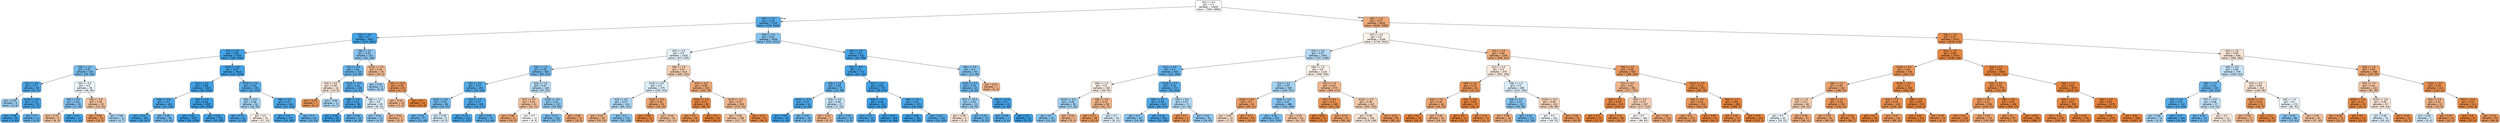 digraph Tree {
node [shape=box, style="filled, rounded", color="black", fontname=helvetica] ;
edge [fontname=helvetica] ;
0 [label="X[2] <= 0.5\ngini = 0.5\nsamples = 14000\nvalue = [7004, 6996]", fillcolor="#ffffff"] ;
1 [label="X[6] <= 1.5\ngini = 0.22\nsamples = 5745\nvalue = [739, 5006]", fillcolor="#56abe9"] ;
0 -> 1 [labeldistance=2.5, labelangle=45, headlabel="True"] ;
2 [label="X[0] <= 3.5\ngini = 0.1\nsamples = 3907\nvalue = [214, 3693]", fillcolor="#44a3e7"] ;
1 -> 2 ;
3 [label="X[3] <= 3.5\ngini = 0.09\nsamples = 3754\nvalue = [169, 3585]", fillcolor="#42a2e6"] ;
2 -> 3 ;
4 [label="X[8] <= 1.5\ngini = 0.37\nsamples = 140\nvalue = [34, 106]", fillcolor="#79bced"] ;
3 -> 4 ;
5 [label="X[1] <= 0.5\ngini = 0.17\nsamples = 85\nvalue = [8, 77]", fillcolor="#4ea7e8"] ;
4 -> 5 ;
6 [label="gini = 0.44\nsamples = 9\nvalue = [3, 6]", fillcolor="#9ccef2"] ;
5 -> 6 ;
7 [label="X[10] <= 4.5\ngini = 0.12\nsamples = 76\nvalue = [5, 71]", fillcolor="#47a4e7"] ;
5 -> 7 ;
8 [label="gini = 0.09\nsamples = 65\nvalue = [3, 62]", fillcolor="#43a2e6"] ;
7 -> 8 ;
9 [label="gini = 0.3\nsamples = 11\nvalue = [2, 9]", fillcolor="#65b3eb"] ;
7 -> 9 ;
10 [label="X[0] <= 0.5\ngini = 0.5\nsamples = 55\nvalue = [26, 29]", fillcolor="#ebf5fc"] ;
4 -> 10 ;
11 [label="X[9] <= 0.5\ngini = 0.39\nsamples = 26\nvalue = [7, 19]", fillcolor="#82c1ef"] ;
10 -> 11 ;
12 [label="gini = 0.44\nsamples = 9\nvalue = [6, 3]", fillcolor="#f2c09c"] ;
11 -> 12 ;
13 [label="gini = 0.11\nsamples = 17\nvalue = [1, 16]", fillcolor="#45a3e7"] ;
11 -> 13 ;
14 [label="X[6] <= 0.5\ngini = 0.45\nsamples = 29\nvalue = [19, 10]", fillcolor="#f3c3a1"] ;
10 -> 14 ;
15 [label="gini = 0.28\nsamples = 18\nvalue = [15, 3]", fillcolor="#ea9a61"] ;
14 -> 15 ;
16 [label="gini = 0.46\nsamples = 11\nvalue = [4, 7]", fillcolor="#aad5f4"] ;
14 -> 16 ;
17 [label="X[10] <= 4.5\ngini = 0.07\nsamples = 3614\nvalue = [135, 3479]", fillcolor="#41a1e6"] ;
3 -> 17 ;
18 [label="X[1] <= 0.5\ngini = 0.06\nsamples = 3320\nvalue = [94, 3226]", fillcolor="#3fa0e6"] ;
17 -> 18 ;
19 [label="X[8] <= 3.5\ngini = 0.17\nsamples = 323\nvalue = [31, 292]", fillcolor="#4ea7e8"] ;
18 -> 19 ;
20 [label="gini = 0.13\nsamples = 265\nvalue = [18, 247]", fillcolor="#47a4e7"] ;
19 -> 20 ;
21 [label="gini = 0.35\nsamples = 58\nvalue = [13, 45]", fillcolor="#72b9ed"] ;
19 -> 21 ;
22 [label="X[0] <= 1.5\ngini = 0.04\nsamples = 2997\nvalue = [63, 2934]", fillcolor="#3d9fe6"] ;
18 -> 22 ;
23 [label="gini = 0.02\nsamples = 2267\nvalue = [28, 2239]", fillcolor="#3b9ee5"] ;
22 -> 23 ;
24 [label="gini = 0.09\nsamples = 730\nvalue = [35, 695]", fillcolor="#43a2e6"] ;
22 -> 24 ;
25 [label="X[10] <= 5.5\ngini = 0.24\nsamples = 294\nvalue = [41, 253]", fillcolor="#59ade9"] ;
17 -> 25 ;
26 [label="X[0] <= 0.5\ngini = 0.46\nsamples = 54\nvalue = [19, 35]", fillcolor="#a4d2f3"] ;
25 -> 26 ;
27 [label="gini = 0.17\nsamples = 22\nvalue = [2, 20]", fillcolor="#4da7e8"] ;
26 -> 27 ;
28 [label="gini = 0.5\nsamples = 32\nvalue = [17, 15]", fillcolor="#fcf0e8"] ;
26 -> 28 ;
29 [label="X[8] <= 2.5\ngini = 0.17\nsamples = 240\nvalue = [22, 218]", fillcolor="#4da7e8"] ;
25 -> 29 ;
30 [label="gini = 0.11\nsamples = 175\nvalue = [10, 165]", fillcolor="#45a3e7"] ;
29 -> 30 ;
31 [label="gini = 0.3\nsamples = 65\nvalue = [12, 53]", fillcolor="#66b3eb"] ;
29 -> 31 ;
32 [label="X[8] <= 3.5\ngini = 0.42\nsamples = 153\nvalue = [45, 108]", fillcolor="#8bc6f0"] ;
2 -> 32 ;
33 [label="X[1] <= 0.5\ngini = 0.32\nsamples = 124\nvalue = [25, 99]", fillcolor="#6bb6ec"] ;
32 -> 33 ;
34 [label="X[3] <= 8.5\ngini = 0.49\nsamples = 18\nvalue = [10, 8]", fillcolor="#fae6d7"] ;
33 -> 34 ;
35 [label="gini = 0.24\nsamples = 7\nvalue = [6, 1]", fillcolor="#e9965a"] ;
34 -> 35 ;
36 [label="gini = 0.46\nsamples = 11\nvalue = [4, 7]", fillcolor="#aad5f4"] ;
34 -> 36 ;
37 [label="X[10] <= 3.5\ngini = 0.24\nsamples = 106\nvalue = [15, 91]", fillcolor="#5aade9"] ;
33 -> 37 ;
38 [label="X[8] <= 1.5\ngini = 0.13\nsamples = 86\nvalue = [6, 80]", fillcolor="#48a4e7"] ;
37 -> 38 ;
39 [label="gini = 0.06\nsamples = 62\nvalue = [2, 60]", fillcolor="#40a0e6"] ;
38 -> 39 ;
40 [label="gini = 0.28\nsamples = 24\nvalue = [4, 20]", fillcolor="#61b1ea"] ;
38 -> 40 ;
41 [label="X[8] <= 1.5\ngini = 0.5\nsamples = 20\nvalue = [9, 11]", fillcolor="#dbedfa"] ;
37 -> 41 ;
42 [label="gini = 0.43\nsamples = 13\nvalue = [4, 9]", fillcolor="#91c9f1"] ;
41 -> 42 ;
43 [label="gini = 0.41\nsamples = 7\nvalue = [5, 2]", fillcolor="#efb388"] ;
41 -> 43 ;
44 [label="X[10] <= 1.5\ngini = 0.43\nsamples = 29\nvalue = [20, 9]", fillcolor="#f1ba92"] ;
32 -> 44 ;
45 [label="gini = 0.44\nsamples = 9\nvalue = [3, 6]", fillcolor="#9ccef2"] ;
44 -> 45 ;
46 [label="X[3] <= 13.5\ngini = 0.26\nsamples = 20\nvalue = [17, 3]", fillcolor="#ea975c"] ;
44 -> 46 ;
47 [label="gini = 0.42\nsamples = 10\nvalue = [7, 3]", fillcolor="#f0b78e"] ;
46 -> 47 ;
48 [label="gini = 0.0\nsamples = 10\nvalue = [10, 0]", fillcolor="#e58139"] ;
46 -> 48 ;
49 [label="X[6] <= 2.5\ngini = 0.41\nsamples = 1838\nvalue = [525, 1313]", fillcolor="#88c4ef"] ;
1 -> 49 ;
50 [label="X[0] <= 0.5\ngini = 0.5\nsamples = 1016\nvalue = [471, 545]", fillcolor="#e4f2fb"] ;
49 -> 50 ;
51 [label="X[8] <= 1.5\ngini = 0.35\nsamples = 403\nvalue = [90, 313]", fillcolor="#72b9ec"] ;
50 -> 51 ;
52 [label="X[3] <= 9.5\ngini = 0.23\nsamples = 255\nvalue = [33, 222]", fillcolor="#56ace9"] ;
51 -> 52 ;
53 [label="X[10] <= 4.5\ngini = 0.35\nsamples = 66\nvalue = [15, 51]", fillcolor="#73baed"] ;
52 -> 53 ;
54 [label="gini = 0.31\nsamples = 57\nvalue = [11, 46]", fillcolor="#68b4eb"] ;
53 -> 54 ;
55 [label="gini = 0.49\nsamples = 9\nvalue = [4, 5]", fillcolor="#d7ebfa"] ;
53 -> 55 ;
56 [label="X[1] <= 1.5\ngini = 0.17\nsamples = 189\nvalue = [18, 171]", fillcolor="#4ea7e8"] ;
52 -> 56 ;
57 [label="gini = 0.12\nsamples = 114\nvalue = [7, 107]", fillcolor="#46a3e7"] ;
56 -> 57 ;
58 [label="gini = 0.25\nsamples = 75\nvalue = [11, 64]", fillcolor="#5baee9"] ;
56 -> 58 ;
59 [label="X[3] <= 7.5\ngini = 0.47\nsamples = 148\nvalue = [57, 91]", fillcolor="#b5daf5"] ;
51 -> 59 ;
60 [label="X[7] <= 0.5\ngini = 0.44\nsamples = 33\nvalue = [22, 11]", fillcolor="#f2c09c"] ;
59 -> 60 ;
61 [label="gini = 0.36\nsamples = 21\nvalue = [16, 5]", fillcolor="#eda877"] ;
60 -> 61 ;
62 [label="gini = 0.5\nsamples = 12\nvalue = [6, 6]", fillcolor="#ffffff"] ;
60 -> 62 ;
63 [label="X[10] <= 4.5\ngini = 0.42\nsamples = 115\nvalue = [35, 80]", fillcolor="#90c8f0"] ;
59 -> 63 ;
64 [label="gini = 0.37\nsamples = 102\nvalue = [25, 77]", fillcolor="#79bded"] ;
63 -> 64 ;
65 [label="gini = 0.36\nsamples = 13\nvalue = [10, 3]", fillcolor="#eda774"] ;
63 -> 65 ;
66 [label="X[8] <= 1.5\ngini = 0.47\nsamples = 613\nvalue = [381, 232]", fillcolor="#f5ceb2"] ;
50 -> 66 ;
67 [label="X[10] <= 4.5\ngini = 0.5\nsamples = 279\nvalue = [126, 153]", fillcolor="#dceefa"] ;
66 -> 67 ;
68 [label="X[3] <= 6.5\ngini = 0.47\nsamples = 224\nvalue = [83, 141]", fillcolor="#aed7f4"] ;
67 -> 68 ;
69 [label="gini = 0.41\nsamples = 46\nvalue = [33, 13]", fillcolor="#efb387"] ;
68 -> 69 ;
70 [label="gini = 0.4\nsamples = 178\nvalue = [50, 128]", fillcolor="#86c3ef"] ;
68 -> 70 ;
71 [label="X[10] <= 5.5\ngini = 0.34\nsamples = 55\nvalue = [43, 12]", fillcolor="#eca470"] ;
67 -> 71 ;
72 [label="gini = 0.09\nsamples = 22\nvalue = [21, 1]", fillcolor="#e68742"] ;
71 -> 72 ;
73 [label="gini = 0.44\nsamples = 33\nvalue = [22, 11]", fillcolor="#f2c09c"] ;
71 -> 73 ;
74 [label="X[3] <= 6.5\ngini = 0.36\nsamples = 334\nvalue = [255, 79]", fillcolor="#eda876"] ;
66 -> 74 ;
75 [label="X[10] <= 2.5\ngini = 0.11\nsamples = 85\nvalue = [80, 5]", fillcolor="#e78945"] ;
74 -> 75 ;
76 [label="gini = 0.2\nsamples = 45\nvalue = [40, 5]", fillcolor="#e89152"] ;
75 -> 76 ;
77 [label="gini = 0.0\nsamples = 40\nvalue = [40, 0]", fillcolor="#e58139"] ;
75 -> 77 ;
78 [label="X[10] <= 4.5\ngini = 0.42\nsamples = 249\nvalue = [175, 74]", fillcolor="#f0b68d"] ;
74 -> 78 ;
79 [label="gini = 0.46\nsamples = 198\nvalue = [127, 71]", fillcolor="#f4c7a8"] ;
78 -> 79 ;
80 [label="gini = 0.11\nsamples = 51\nvalue = [48, 3]", fillcolor="#e78945"] ;
78 -> 80 ;
81 [label="X[0] <= 3.5\ngini = 0.12\nsamples = 822\nvalue = [54, 768]", fillcolor="#47a4e7"] ;
49 -> 81 ;
82 [label="X[3] <= 6.5\ngini = 0.1\nsamples = 772\nvalue = [40, 732]", fillcolor="#44a2e6"] ;
81 -> 82 ;
83 [label="X[8] <= 2.5\ngini = 0.28\nsamples = 71\nvalue = [12, 59]", fillcolor="#61b1ea"] ;
82 -> 83 ;
84 [label="X[10] <= 2.5\ngini = 0.17\nsamples = 54\nvalue = [5, 49]", fillcolor="#4da7e8"] ;
83 -> 84 ;
85 [label="gini = 0.05\nsamples = 36\nvalue = [1, 35]", fillcolor="#3fa0e6"] ;
84 -> 85 ;
86 [label="gini = 0.35\nsamples = 18\nvalue = [4, 14]", fillcolor="#72b9ec"] ;
84 -> 86 ;
87 [label="X[9] <= 0.5\ngini = 0.48\nsamples = 17\nvalue = [7, 10]", fillcolor="#c4e2f7"] ;
83 -> 87 ;
88 [label="gini = 0.41\nsamples = 7\nvalue = [5, 2]", fillcolor="#efb388"] ;
87 -> 88 ;
89 [label="gini = 0.32\nsamples = 10\nvalue = [2, 8]", fillcolor="#6ab6ec"] ;
87 -> 89 ;
90 [label="X[1] <= 1.5\ngini = 0.08\nsamples = 701\nvalue = [28, 673]", fillcolor="#41a1e6"] ;
82 -> 90 ;
91 [label="X[3] <= 7.5\ngini = 0.04\nsamples = 422\nvalue = [8, 414]", fillcolor="#3d9fe6"] ;
90 -> 91 ;
92 [label="gini = 0.17\nsamples = 22\nvalue = [2, 20]", fillcolor="#4da7e8"] ;
91 -> 92 ;
93 [label="gini = 0.03\nsamples = 400\nvalue = [6, 394]", fillcolor="#3c9ee5"] ;
91 -> 93 ;
94 [label="X[8] <= 1.5\ngini = 0.13\nsamples = 279\nvalue = [20, 259]", fillcolor="#48a5e7"] ;
90 -> 94 ;
95 [label="gini = 0.06\nsamples = 161\nvalue = [5, 156]", fillcolor="#3fa0e6"] ;
94 -> 95 ;
96 [label="gini = 0.22\nsamples = 118\nvalue = [15, 103]", fillcolor="#56abe9"] ;
94 -> 96 ;
97 [label="X[8] <= 3.5\ngini = 0.4\nsamples = 50\nvalue = [14, 36]", fillcolor="#86c3ef"] ;
81 -> 97 ;
98 [label="X[10] <= 2.5\ngini = 0.33\nsamples = 43\nvalue = [9, 34]", fillcolor="#6db7ec"] ;
97 -> 98 ;
99 [label="X[3] <= 10.5\ngini = 0.44\nsamples = 24\nvalue = [8, 16]", fillcolor="#9ccef2"] ;
98 -> 99 ;
100 [label="gini = 0.49\nsamples = 9\nvalue = [5, 4]", fillcolor="#fae6d7"] ;
99 -> 100 ;
101 [label="gini = 0.32\nsamples = 15\nvalue = [3, 12]", fillcolor="#6ab6ec"] ;
99 -> 101 ;
102 [label="X[3] <= 11.0\ngini = 0.1\nsamples = 19\nvalue = [1, 18]", fillcolor="#44a2e6"] ;
98 -> 102 ;
103 [label="gini = 0.24\nsamples = 7\nvalue = [1, 6]", fillcolor="#5aade9"] ;
102 -> 103 ;
104 [label="gini = 0.0\nsamples = 12\nvalue = [0, 12]", fillcolor="#399de5"] ;
102 -> 104 ;
105 [label="gini = 0.41\nsamples = 7\nvalue = [5, 2]", fillcolor="#efb388"] ;
97 -> 105 ;
106 [label="X[6] <= 1.5\ngini = 0.37\nsamples = 8255\nvalue = [6265, 1990]", fillcolor="#eda978"] ;
0 -> 106 [labeldistance=2.5, labelangle=-45, headlabel="False"] ;
107 [label="X[2] <= 4.5\ngini = 0.5\nsamples = 3236\nvalue = [1716, 1520]", fillcolor="#fcf1e8"] ;
106 -> 107 ;
108 [label="X[0] <= 0.5\ngini = 0.47\nsamples = 1943\nvalue = [747, 1196]", fillcolor="#b5daf5"] ;
107 -> 108 ;
109 [label="X[1] <= 0.5\ngini = 0.3\nsamples = 819\nvalue = [151, 668]", fillcolor="#66b3eb"] ;
108 -> 109 ;
110 [label="X[8] <= 1.5\ngini = 0.5\nsamples = 108\nvalue = [58, 50]", fillcolor="#fbeee4"] ;
109 -> 110 ;
111 [label="X[10] <= 4.5\ngini = 0.45\nsamples = 50\nvalue = [17, 33]", fillcolor="#9fcff2"] ;
110 -> 111 ;
112 [label="gini = 0.4\nsamples = 43\nvalue = [12, 31]", fillcolor="#86c3ef"] ;
111 -> 112 ;
113 [label="gini = 0.41\nsamples = 7\nvalue = [5, 2]", fillcolor="#efb388"] ;
111 -> 113 ;
114 [label="X[8] <= 4.5\ngini = 0.41\nsamples = 58\nvalue = [41, 17]", fillcolor="#f0b58b"] ;
110 -> 114 ;
115 [label="gini = 0.27\nsamples = 38\nvalue = [32, 6]", fillcolor="#ea995e"] ;
114 -> 115 ;
116 [label="gini = 0.5\nsamples = 20\nvalue = [9, 11]", fillcolor="#dbedfa"] ;
114 -> 116 ;
117 [label="X[10] <= 4.5\ngini = 0.23\nsamples = 711\nvalue = [93, 618]", fillcolor="#57ace9"] ;
109 -> 117 ;
118 [label="X[3] <= 5.5\ngini = 0.18\nsamples = 640\nvalue = [66, 574]", fillcolor="#50a8e8"] ;
117 -> 118 ;
119 [label="gini = 0.4\nsamples = 50\nvalue = [14, 36]", fillcolor="#86c3ef"] ;
118 -> 119 ;
120 [label="gini = 0.16\nsamples = 590\nvalue = [52, 538]", fillcolor="#4ca6e8"] ;
118 -> 120 ;
121 [label="X[3] <= 6.5\ngini = 0.47\nsamples = 71\nvalue = [27, 44]", fillcolor="#b2d9f5"] ;
117 -> 121 ;
122 [label="gini = 0.2\nsamples = 9\nvalue = [8, 1]", fillcolor="#e89152"] ;
121 -> 122 ;
123 [label="gini = 0.43\nsamples = 62\nvalue = [19, 43]", fillcolor="#90c8f0"] ;
121 -> 123 ;
124 [label="X[8] <= 1.5\ngini = 0.5\nsamples = 1124\nvalue = [596, 528]", fillcolor="#fcf1e8"] ;
108 -> 124 ;
125 [label="X[3] <= 4.5\ngini = 0.45\nsamples = 549\nvalue = [192, 357]", fillcolor="#a3d2f3"] ;
124 -> 125 ;
126 [label="X[10] <= 0.5\ngini = 0.3\nsamples = 61\nvalue = [50, 11]", fillcolor="#eb9d65"] ;
125 -> 126 ;
127 [label="gini = 0.49\nsamples = 12\nvalue = [7, 5]", fillcolor="#f8dbc6"] ;
126 -> 127 ;
128 [label="gini = 0.21\nsamples = 49\nvalue = [43, 6]", fillcolor="#e99355"] ;
126 -> 128 ;
129 [label="X[10] <= 4.5\ngini = 0.41\nsamples = 488\nvalue = [142, 346]", fillcolor="#8ac5f0"] ;
125 -> 129 ;
130 [label="gini = 0.36\nsamples = 425\nvalue = [101, 324]", fillcolor="#77bced"] ;
129 -> 130 ;
131 [label="gini = 0.45\nsamples = 63\nvalue = [41, 22]", fillcolor="#f3c5a3"] ;
129 -> 131 ;
132 [label="X[3] <= 7.5\ngini = 0.42\nsamples = 575\nvalue = [404, 171]", fillcolor="#f0b68d"] ;
124 -> 132 ;
133 [label="X[7] <= 0.5\ngini = 0.21\nsamples = 160\nvalue = [141, 19]", fillcolor="#e99254"] ;
132 -> 133 ;
134 [label="gini = 0.03\nsamples = 73\nvalue = [72, 1]", fillcolor="#e5833c"] ;
133 -> 134 ;
135 [label="gini = 0.33\nsamples = 87\nvalue = [69, 18]", fillcolor="#eca26d"] ;
133 -> 135 ;
136 [label="X[10] <= 4.5\ngini = 0.46\nsamples = 415\nvalue = [263, 152]", fillcolor="#f4caab"] ;
132 -> 136 ;
137 [label="gini = 0.49\nsamples = 316\nvalue = [178, 138]", fillcolor="#f9e3d3"] ;
136 -> 137 ;
138 [label="gini = 0.24\nsamples = 99\nvalue = [85, 14]", fillcolor="#e9965a"] ;
136 -> 138 ;
139 [label="X[0] <= 0.5\ngini = 0.38\nsamples = 1293\nvalue = [969, 324]", fillcolor="#eeab7b"] ;
107 -> 139 ;
140 [label="X[1] <= 0.5\ngini = 0.5\nsamples = 370\nvalue = [201, 169]", fillcolor="#fbebdf"] ;
139 -> 140 ;
141 [label="X[8] <= 2.5\ngini = 0.23\nsamples = 81\nvalue = [70, 11]", fillcolor="#e99558"] ;
140 -> 141 ;
142 [label="X[3] <= 7.5\ngini = 0.35\nsamples = 44\nvalue = [34, 10]", fillcolor="#eda673"] ;
141 -> 142 ;
143 [label="gini = 0.0\nsamples = 10\nvalue = [10, 0]", fillcolor="#e58139"] ;
142 -> 143 ;
144 [label="gini = 0.42\nsamples = 34\nvalue = [24, 10]", fillcolor="#f0b58b"] ;
142 -> 144 ;
145 [label="X[4] <= 0.5\ngini = 0.05\nsamples = 37\nvalue = [36, 1]", fillcolor="#e6843e"] ;
141 -> 145 ;
146 [label="gini = 0.0\nsamples = 24\nvalue = [24, 0]", fillcolor="#e58139"] ;
145 -> 146 ;
147 [label="gini = 0.14\nsamples = 13\nvalue = [12, 1]", fillcolor="#e78c49"] ;
145 -> 147 ;
148 [label="X[8] <= 1.5\ngini = 0.5\nsamples = 289\nvalue = [131, 158]", fillcolor="#ddeefb"] ;
140 -> 148 ;
149 [label="X[3] <= 5.5\ngini = 0.41\nsamples = 137\nvalue = [39, 98]", fillcolor="#88c4ef"] ;
148 -> 149 ;
150 [label="gini = 0.38\nsamples = 16\nvalue = [12, 4]", fillcolor="#eeab7b"] ;
149 -> 150 ;
151 [label="gini = 0.35\nsamples = 121\nvalue = [27, 94]", fillcolor="#72b9ec"] ;
149 -> 151 ;
152 [label="X[10] <= 3.5\ngini = 0.48\nsamples = 152\nvalue = [92, 60]", fillcolor="#f6d3ba"] ;
148 -> 152 ;
153 [label="gini = 0.5\nsamples = 101\nvalue = [49, 52]", fillcolor="#f4f9fe"] ;
152 -> 153 ;
154 [label="gini = 0.26\nsamples = 51\nvalue = [43, 8]", fillcolor="#ea985e"] ;
152 -> 154 ;
155 [label="X[8] <= 1.5\ngini = 0.28\nsamples = 923\nvalue = [768, 155]", fillcolor="#ea9a61"] ;
139 -> 155 ;
156 [label="X[1] <= 0.5\ngini = 0.41\nsamples = 392\nvalue = [277, 115]", fillcolor="#f0b58b"] ;
155 -> 156 ;
157 [label="X[3] <= 9.5\ngini = 0.09\nsamples = 105\nvalue = [100, 5]", fillcolor="#e68743"] ;
156 -> 157 ;
158 [label="gini = 0.0\nsamples = 37\nvalue = [37, 0]", fillcolor="#e58139"] ;
157 -> 158 ;
159 [label="gini = 0.14\nsamples = 68\nvalue = [63, 5]", fillcolor="#e78b49"] ;
157 -> 159 ;
160 [label="X[0] <= 2.5\ngini = 0.47\nsamples = 287\nvalue = [177, 110]", fillcolor="#f5cfb4"] ;
156 -> 160 ;
161 [label="gini = 0.5\nsamples = 169\nvalue = [86, 83]", fillcolor="#fefbf8"] ;
160 -> 161 ;
162 [label="gini = 0.35\nsamples = 118\nvalue = [91, 27]", fillcolor="#eda674"] ;
160 -> 162 ;
163 [label="X[10] <= 2.5\ngini = 0.14\nsamples = 531\nvalue = [491, 40]", fillcolor="#e78b49"] ;
155 -> 163 ;
164 [label="X[0] <= 3.5\ngini = 0.24\nsamples = 235\nvalue = [202, 33]", fillcolor="#e99659"] ;
163 -> 164 ;
165 [label="gini = 0.3\nsamples = 174\nvalue = [142, 32]", fillcolor="#eb9d66"] ;
164 -> 165 ;
166 [label="gini = 0.03\nsamples = 61\nvalue = [60, 1]", fillcolor="#e5833c"] ;
164 -> 166 ;
167 [label="X[0] <= 1.5\ngini = 0.05\nsamples = 296\nvalue = [289, 7]", fillcolor="#e6843e"] ;
163 -> 167 ;
168 [label="gini = 0.15\nsamples = 73\nvalue = [67, 6]", fillcolor="#e78c4b"] ;
167 -> 168 ;
169 [label="gini = 0.01\nsamples = 223\nvalue = [222, 1]", fillcolor="#e5823a"] ;
167 -> 169 ;
170 [label="X[6] <= 2.5\ngini = 0.17\nsamples = 5019\nvalue = [4549, 470]", fillcolor="#e88e4d"] ;
106 -> 170 ;
171 [label="X[2] <= 1.5\ngini = 0.08\nsamples = 4374\nvalue = [4186, 188]", fillcolor="#e68742"] ;
170 -> 171 ;
172 [label="X[10] <= 2.5\ngini = 0.24\nsamples = 526\nvalue = [454, 72]", fillcolor="#e99558"] ;
171 -> 172 ;
173 [label="X[8] <= 1.5\ngini = 0.35\nsamples = 242\nvalue = [188, 54]", fillcolor="#eca572"] ;
172 -> 173 ;
174 [label="X[0] <= 1.5\ngini = 0.47\nsamples = 89\nvalue = [56, 33]", fillcolor="#f4cbae"] ;
173 -> 174 ;
175 [label="gini = 0.5\nsamples = 42\nvalue = [20, 22]", fillcolor="#edf6fd"] ;
174 -> 175 ;
176 [label="gini = 0.36\nsamples = 47\nvalue = [36, 11]", fillcolor="#eda876"] ;
174 -> 176 ;
177 [label="X[0] <= 1.5\ngini = 0.24\nsamples = 153\nvalue = [132, 21]", fillcolor="#e99558"] ;
173 -> 177 ;
178 [label="gini = 0.35\nsamples = 62\nvalue = [48, 14]", fillcolor="#eda673"] ;
177 -> 178 ;
179 [label="gini = 0.14\nsamples = 91\nvalue = [84, 7]", fillcolor="#e78c49"] ;
177 -> 179 ;
180 [label="X[10] <= 4.5\ngini = 0.12\nsamples = 284\nvalue = [266, 18]", fillcolor="#e78a46"] ;
172 -> 180 ;
181 [label="X[3] <= 7.5\ngini = 0.19\nsamples = 149\nvalue = [133, 16]", fillcolor="#e89051"] ;
180 -> 181 ;
182 [label="gini = 0.0\nsamples = 48\nvalue = [48, 0]", fillcolor="#e58139"] ;
181 -> 182 ;
183 [label="gini = 0.27\nsamples = 101\nvalue = [85, 16]", fillcolor="#ea995e"] ;
181 -> 183 ;
184 [label="X[8] <= 4.5\ngini = 0.03\nsamples = 135\nvalue = [133, 2]", fillcolor="#e5833c"] ;
180 -> 184 ;
185 [label="gini = 0.02\nsamples = 125\nvalue = [124, 1]", fillcolor="#e5823b"] ;
184 -> 185 ;
186 [label="gini = 0.18\nsamples = 10\nvalue = [9, 1]", fillcolor="#e88f4f"] ;
184 -> 186 ;
187 [label="X[0] <= 0.5\ngini = 0.06\nsamples = 3848\nvalue = [3732, 116]", fillcolor="#e6853f"] ;
171 -> 187 ;
188 [label="X[2] <= 4.5\ngini = 0.15\nsamples = 778\nvalue = [714, 64]", fillcolor="#e78c4b"] ;
187 -> 188 ;
189 [label="X[3] <= 9.5\ngini = 0.27\nsamples = 296\nvalue = [249, 47]", fillcolor="#ea995e"] ;
188 -> 189 ;
190 [label="gini = 0.13\nsamples = 124\nvalue = [115, 9]", fillcolor="#e78b48"] ;
189 -> 190 ;
191 [label="gini = 0.34\nsamples = 172\nvalue = [134, 38]", fillcolor="#eca571"] ;
189 -> 191 ;
192 [label="X[8] <= 0.5\ngini = 0.07\nsamples = 482\nvalue = [465, 17]", fillcolor="#e68640"] ;
188 -> 192 ;
193 [label="gini = 0.2\nsamples = 87\nvalue = [77, 10]", fillcolor="#e89153"] ;
192 -> 193 ;
194 [label="gini = 0.03\nsamples = 395\nvalue = [388, 7]", fillcolor="#e5833d"] ;
192 -> 194 ;
195 [label="X[8] <= 1.5\ngini = 0.03\nsamples = 3070\nvalue = [3018, 52]", fillcolor="#e5833c"] ;
187 -> 195 ;
196 [label="X[0] <= 1.5\ngini = 0.07\nsamples = 995\nvalue = [960, 35]", fillcolor="#e68640"] ;
195 -> 196 ;
197 [label="gini = 0.12\nsamples = 255\nvalue = [239, 16]", fillcolor="#e78946"] ;
196 -> 197 ;
198 [label="gini = 0.05\nsamples = 740\nvalue = [721, 19]", fillcolor="#e6843e"] ;
196 -> 198 ;
199 [label="X[0] <= 2.5\ngini = 0.02\nsamples = 2075\nvalue = [2058, 17]", fillcolor="#e5823b"] ;
195 -> 199 ;
200 [label="gini = 0.03\nsamples = 1025\nvalue = [1011, 14]", fillcolor="#e5833c"] ;
199 -> 200 ;
201 [label="gini = 0.01\nsamples = 1050\nvalue = [1047, 3]", fillcolor="#e5813a"] ;
199 -> 201 ;
202 [label="X[2] <= 4.5\ngini = 0.49\nsamples = 645\nvalue = [363, 282]", fillcolor="#f9e3d3"] ;
170 -> 202 ;
203 [label="X[0] <= 0.5\ngini = 0.48\nsamples = 379\nvalue = [156, 223]", fillcolor="#c4e2f7"] ;
202 -> 203 ;
204 [label="X[8] <= 2.5\ngini = 0.31\nsamples = 155\nvalue = [30, 125]", fillcolor="#69b5eb"] ;
203 -> 204 ;
205 [label="X[3] <= 6.5\ngini = 0.22\nsamples = 118\nvalue = [15, 103]", fillcolor="#56abe9"] ;
204 -> 205 ;
206 [label="gini = 0.46\nsamples = 14\nvalue = [5, 9]", fillcolor="#a7d3f3"] ;
205 -> 206 ;
207 [label="gini = 0.17\nsamples = 104\nvalue = [10, 94]", fillcolor="#4ea7e8"] ;
205 -> 207 ;
208 [label="X[7] <= 0.5\ngini = 0.48\nsamples = 37\nvalue = [15, 22]", fillcolor="#c0e0f7"] ;
204 -> 208 ;
209 [label="gini = 0.32\nsamples = 15\nvalue = [3, 12]", fillcolor="#6ab6ec"] ;
208 -> 209 ;
210 [label="gini = 0.5\nsamples = 22\nvalue = [12, 10]", fillcolor="#fbeade"] ;
208 -> 210 ;
211 [label="X[3] <= 6.5\ngini = 0.49\nsamples = 224\nvalue = [126, 98]", fillcolor="#f9e3d3"] ;
203 -> 211 ;
212 [label="X[10] <= 1.5\ngini = 0.24\nsamples = 51\nvalue = [44, 7]", fillcolor="#e99558"] ;
211 -> 212 ;
213 [label="gini = 0.42\nsamples = 17\nvalue = [12, 5]", fillcolor="#f0b58b"] ;
212 -> 213 ;
214 [label="gini = 0.11\nsamples = 34\nvalue = [32, 2]", fillcolor="#e78945"] ;
212 -> 214 ;
215 [label="X[8] <= 1.5\ngini = 0.5\nsamples = 173\nvalue = [82, 91]", fillcolor="#ebf5fc"] ;
211 -> 215 ;
216 [label="gini = 0.41\nsamples = 86\nvalue = [25, 61]", fillcolor="#8ac5f0"] ;
215 -> 216 ;
217 [label="gini = 0.45\nsamples = 87\nvalue = [57, 30]", fillcolor="#f3c3a1"] ;
215 -> 217 ;
218 [label="X[0] <= 1.5\ngini = 0.35\nsamples = 266\nvalue = [207, 59]", fillcolor="#eca571"] ;
202 -> 218 ;
219 [label="X[3] <= 7.5\ngini = 0.45\nsamples = 132\nvalue = [87, 45]", fillcolor="#f2c29f"] ;
218 -> 219 ;
220 [label="X[10] <= 1.5\ngini = 0.11\nsamples = 35\nvalue = [33, 2]", fillcolor="#e78945"] ;
219 -> 220 ;
221 [label="gini = 0.28\nsamples = 12\nvalue = [10, 2]", fillcolor="#ea9a61"] ;
220 -> 221 ;
222 [label="gini = 0.0\nsamples = 23\nvalue = [23, 0]", fillcolor="#e58139"] ;
220 -> 222 ;
223 [label="X[10] <= 4.5\ngini = 0.49\nsamples = 97\nvalue = [54, 43]", fillcolor="#fae5d7"] ;
219 -> 223 ;
224 [label="gini = 0.49\nsamples = 74\nvalue = [33, 41]", fillcolor="#d8ecfa"] ;
223 -> 224 ;
225 [label="gini = 0.16\nsamples = 23\nvalue = [21, 2]", fillcolor="#e78d4c"] ;
223 -> 225 ;
226 [label="X[10] <= 0.5\ngini = 0.19\nsamples = 134\nvalue = [120, 14]", fillcolor="#e89050"] ;
218 -> 226 ;
227 [label="X[2] <= 5.5\ngini = 0.41\nsamples = 21\nvalue = [15, 6]", fillcolor="#efb388"] ;
226 -> 227 ;
228 [label="gini = 0.49\nsamples = 7\nvalue = [3, 4]", fillcolor="#cee6f8"] ;
227 -> 228 ;
229 [label="gini = 0.24\nsamples = 14\nvalue = [12, 2]", fillcolor="#e9965a"] ;
227 -> 229 ;
230 [label="X[3] <= 11.5\ngini = 0.13\nsamples = 113\nvalue = [105, 8]", fillcolor="#e78b48"] ;
226 -> 230 ;
231 [label="gini = 0.0\nsamples = 57\nvalue = [57, 0]", fillcolor="#e58139"] ;
230 -> 231 ;
232 [label="gini = 0.24\nsamples = 56\nvalue = [48, 8]", fillcolor="#e9965a"] ;
230 -> 232 ;
}